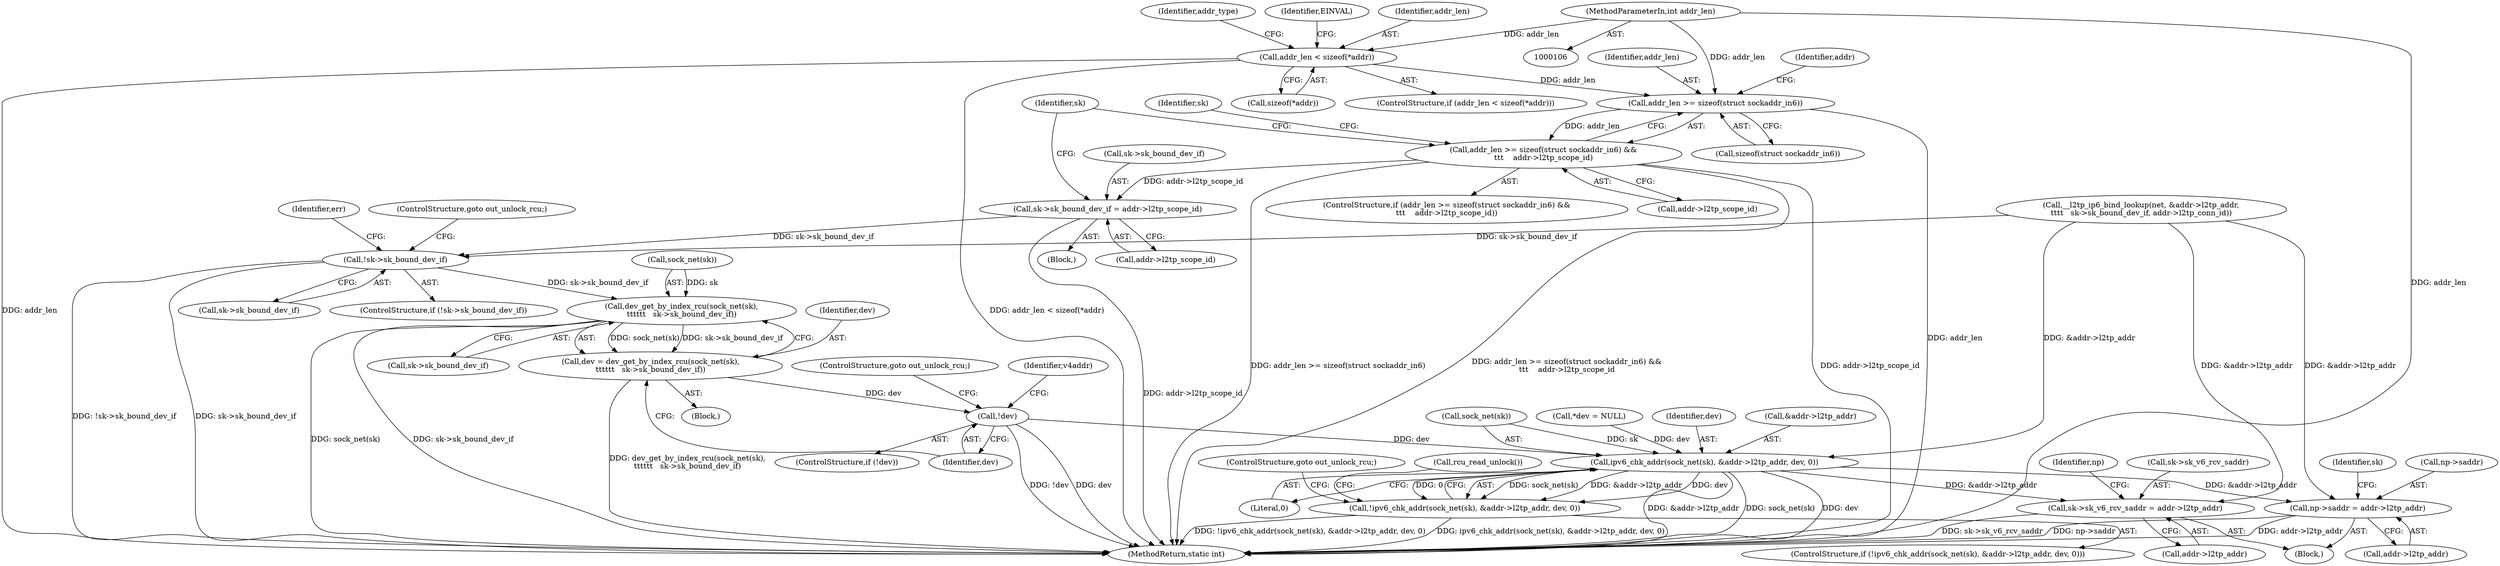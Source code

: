digraph "0_linux_32c231164b762dddefa13af5a0101032c70b50ef_0@API" {
"1000237" [label="(Call,addr_len >= sizeof(struct sockaddr_in6))"];
"1000148" [label="(Call,addr_len < sizeof(*addr))"];
"1000109" [label="(MethodParameterIn,int addr_len)"];
"1000236" [label="(Call,addr_len >= sizeof(struct sockaddr_in6) &&\n\t\t\t    addr->l2tp_scope_id)"];
"1000245" [label="(Call,sk->sk_bound_dev_if = addr->l2tp_scope_id)"];
"1000253" [label="(Call,!sk->sk_bound_dev_if)"];
"1000264" [label="(Call,dev_get_by_index_rcu(sock_net(sk),\n\t\t\t\t\t\t   sk->sk_bound_dev_if))"];
"1000262" [label="(Call,dev = dev_get_by_index_rcu(sock_net(sk),\n\t\t\t\t\t\t   sk->sk_bound_dev_if))"];
"1000271" [label="(Call,!dev)"];
"1000283" [label="(Call,ipv6_chk_addr(sock_net(sk), &addr->l2tp_addr, dev, 0))"];
"1000282" [label="(Call,!ipv6_chk_addr(sock_net(sk), &addr->l2tp_addr, dev, 0))"];
"1000303" [label="(Call,sk->sk_v6_rcv_saddr = addr->l2tp_addr)"];
"1000310" [label="(Call,np->saddr = addr->l2tp_addr)"];
"1000246" [label="(Call,sk->sk_bound_dev_if)"];
"1000157" [label="(Identifier,addr_type)"];
"1000244" [label="(Block,)"];
"1000249" [label="(Call,addr->l2tp_scope_id)"];
"1000259" [label="(Identifier,err)"];
"1000281" [label="(ControlStructure,if (!ipv6_chk_addr(sock_net(sk), &addr->l2tp_addr, dev, 0)))"];
"1000320" [label="(Identifier,sk)"];
"1000272" [label="(Identifier,dev)"];
"1000283" [label="(Call,ipv6_chk_addr(sock_net(sk), &addr->l2tp_addr, dev, 0))"];
"1000237" [label="(Call,addr_len >= sizeof(struct sockaddr_in6))"];
"1000282" [label="(Call,!ipv6_chk_addr(sock_net(sk), &addr->l2tp_addr, dev, 0))"];
"1000314" [label="(Call,addr->l2tp_addr)"];
"1000110" [label="(Block,)"];
"1000235" [label="(ControlStructure,if (addr_len >= sizeof(struct sockaddr_in6) &&\n\t\t\t    addr->l2tp_scope_id))"];
"1000242" [label="(Identifier,addr)"];
"1000273" [label="(ControlStructure,goto out_unlock_rcu;)"];
"1000265" [label="(Call,sock_net(sk))"];
"1000155" [label="(Identifier,EINVAL)"];
"1000227" [label="(Call,*dev = NULL)"];
"1000267" [label="(Call,sk->sk_bound_dev_if)"];
"1000312" [label="(Identifier,np)"];
"1000253" [label="(Call,!sk->sk_bound_dev_if)"];
"1000284" [label="(Call,sock_net(sk))"];
"1000270" [label="(ControlStructure,if (!dev))"];
"1000150" [label="(Call,sizeof(*addr))"];
"1000254" [label="(Call,sk->sk_bound_dev_if)"];
"1000239" [label="(Call,sizeof(struct sockaddr_in6))"];
"1000257" [label="(ControlStructure,goto out_unlock_rcu;)"];
"1000147" [label="(ControlStructure,if (addr_len < sizeof(*addr)))"];
"1000311" [label="(Call,np->saddr)"];
"1000357" [label="(MethodReturn,static int)"];
"1000275" [label="(Identifier,v4addr)"];
"1000185" [label="(Call,__l2tp_ip6_bind_lookup(net, &addr->l2tp_addr,\n\t\t\t\t   sk->sk_bound_dev_if, addr->l2tp_conn_id))"];
"1000310" [label="(Call,np->saddr = addr->l2tp_addr)"];
"1000290" [label="(Identifier,dev)"];
"1000252" [label="(ControlStructure,if (!sk->sk_bound_dev_if))"];
"1000149" [label="(Identifier,addr_len)"];
"1000271" [label="(Call,!dev)"];
"1000292" [label="(ControlStructure,goto out_unlock_rcu;)"];
"1000238" [label="(Identifier,addr_len)"];
"1000303" [label="(Call,sk->sk_v6_rcv_saddr = addr->l2tp_addr)"];
"1000263" [label="(Identifier,dev)"];
"1000304" [label="(Call,sk->sk_v6_rcv_saddr)"];
"1000241" [label="(Call,addr->l2tp_scope_id)"];
"1000236" [label="(Call,addr_len >= sizeof(struct sockaddr_in6) &&\n\t\t\t    addr->l2tp_scope_id)"];
"1000247" [label="(Identifier,sk)"];
"1000234" [label="(Block,)"];
"1000307" [label="(Call,addr->l2tp_addr)"];
"1000148" [label="(Call,addr_len < sizeof(*addr))"];
"1000286" [label="(Call,&addr->l2tp_addr)"];
"1000255" [label="(Identifier,sk)"];
"1000264" [label="(Call,dev_get_by_index_rcu(sock_net(sk),\n\t\t\t\t\t\t   sk->sk_bound_dev_if))"];
"1000245" [label="(Call,sk->sk_bound_dev_if = addr->l2tp_scope_id)"];
"1000291" [label="(Literal,0)"];
"1000109" [label="(MethodParameterIn,int addr_len)"];
"1000262" [label="(Call,dev = dev_get_by_index_rcu(sock_net(sk),\n\t\t\t\t\t\t   sk->sk_bound_dev_if))"];
"1000293" [label="(Call,rcu_read_unlock())"];
"1000237" -> "1000236"  [label="AST: "];
"1000237" -> "1000239"  [label="CFG: "];
"1000238" -> "1000237"  [label="AST: "];
"1000239" -> "1000237"  [label="AST: "];
"1000242" -> "1000237"  [label="CFG: "];
"1000236" -> "1000237"  [label="CFG: "];
"1000237" -> "1000357"  [label="DDG: addr_len"];
"1000237" -> "1000236"  [label="DDG: addr_len"];
"1000148" -> "1000237"  [label="DDG: addr_len"];
"1000109" -> "1000237"  [label="DDG: addr_len"];
"1000148" -> "1000147"  [label="AST: "];
"1000148" -> "1000150"  [label="CFG: "];
"1000149" -> "1000148"  [label="AST: "];
"1000150" -> "1000148"  [label="AST: "];
"1000155" -> "1000148"  [label="CFG: "];
"1000157" -> "1000148"  [label="CFG: "];
"1000148" -> "1000357"  [label="DDG: addr_len"];
"1000148" -> "1000357"  [label="DDG: addr_len < sizeof(*addr)"];
"1000109" -> "1000148"  [label="DDG: addr_len"];
"1000109" -> "1000106"  [label="AST: "];
"1000109" -> "1000357"  [label="DDG: addr_len"];
"1000236" -> "1000235"  [label="AST: "];
"1000236" -> "1000241"  [label="CFG: "];
"1000241" -> "1000236"  [label="AST: "];
"1000247" -> "1000236"  [label="CFG: "];
"1000255" -> "1000236"  [label="CFG: "];
"1000236" -> "1000357"  [label="DDG: addr_len >= sizeof(struct sockaddr_in6)"];
"1000236" -> "1000357"  [label="DDG: addr_len >= sizeof(struct sockaddr_in6) &&\n\t\t\t    addr->l2tp_scope_id"];
"1000236" -> "1000357"  [label="DDG: addr->l2tp_scope_id"];
"1000236" -> "1000245"  [label="DDG: addr->l2tp_scope_id"];
"1000245" -> "1000244"  [label="AST: "];
"1000245" -> "1000249"  [label="CFG: "];
"1000246" -> "1000245"  [label="AST: "];
"1000249" -> "1000245"  [label="AST: "];
"1000255" -> "1000245"  [label="CFG: "];
"1000245" -> "1000357"  [label="DDG: addr->l2tp_scope_id"];
"1000245" -> "1000253"  [label="DDG: sk->sk_bound_dev_if"];
"1000253" -> "1000252"  [label="AST: "];
"1000253" -> "1000254"  [label="CFG: "];
"1000254" -> "1000253"  [label="AST: "];
"1000257" -> "1000253"  [label="CFG: "];
"1000259" -> "1000253"  [label="CFG: "];
"1000253" -> "1000357"  [label="DDG: !sk->sk_bound_dev_if"];
"1000253" -> "1000357"  [label="DDG: sk->sk_bound_dev_if"];
"1000185" -> "1000253"  [label="DDG: sk->sk_bound_dev_if"];
"1000253" -> "1000264"  [label="DDG: sk->sk_bound_dev_if"];
"1000264" -> "1000262"  [label="AST: "];
"1000264" -> "1000267"  [label="CFG: "];
"1000265" -> "1000264"  [label="AST: "];
"1000267" -> "1000264"  [label="AST: "];
"1000262" -> "1000264"  [label="CFG: "];
"1000264" -> "1000357"  [label="DDG: sock_net(sk)"];
"1000264" -> "1000357"  [label="DDG: sk->sk_bound_dev_if"];
"1000264" -> "1000262"  [label="DDG: sock_net(sk)"];
"1000264" -> "1000262"  [label="DDG: sk->sk_bound_dev_if"];
"1000265" -> "1000264"  [label="DDG: sk"];
"1000262" -> "1000234"  [label="AST: "];
"1000263" -> "1000262"  [label="AST: "];
"1000272" -> "1000262"  [label="CFG: "];
"1000262" -> "1000357"  [label="DDG: dev_get_by_index_rcu(sock_net(sk),\n\t\t\t\t\t\t   sk->sk_bound_dev_if)"];
"1000262" -> "1000271"  [label="DDG: dev"];
"1000271" -> "1000270"  [label="AST: "];
"1000271" -> "1000272"  [label="CFG: "];
"1000272" -> "1000271"  [label="AST: "];
"1000273" -> "1000271"  [label="CFG: "];
"1000275" -> "1000271"  [label="CFG: "];
"1000271" -> "1000357"  [label="DDG: dev"];
"1000271" -> "1000357"  [label="DDG: !dev"];
"1000271" -> "1000283"  [label="DDG: dev"];
"1000283" -> "1000282"  [label="AST: "];
"1000283" -> "1000291"  [label="CFG: "];
"1000284" -> "1000283"  [label="AST: "];
"1000286" -> "1000283"  [label="AST: "];
"1000290" -> "1000283"  [label="AST: "];
"1000291" -> "1000283"  [label="AST: "];
"1000282" -> "1000283"  [label="CFG: "];
"1000283" -> "1000357"  [label="DDG: &addr->l2tp_addr"];
"1000283" -> "1000357"  [label="DDG: sock_net(sk)"];
"1000283" -> "1000357"  [label="DDG: dev"];
"1000283" -> "1000282"  [label="DDG: sock_net(sk)"];
"1000283" -> "1000282"  [label="DDG: &addr->l2tp_addr"];
"1000283" -> "1000282"  [label="DDG: dev"];
"1000283" -> "1000282"  [label="DDG: 0"];
"1000284" -> "1000283"  [label="DDG: sk"];
"1000185" -> "1000283"  [label="DDG: &addr->l2tp_addr"];
"1000227" -> "1000283"  [label="DDG: dev"];
"1000283" -> "1000303"  [label="DDG: &addr->l2tp_addr"];
"1000283" -> "1000310"  [label="DDG: &addr->l2tp_addr"];
"1000282" -> "1000281"  [label="AST: "];
"1000292" -> "1000282"  [label="CFG: "];
"1000293" -> "1000282"  [label="CFG: "];
"1000282" -> "1000357"  [label="DDG: !ipv6_chk_addr(sock_net(sk), &addr->l2tp_addr, dev, 0)"];
"1000282" -> "1000357"  [label="DDG: ipv6_chk_addr(sock_net(sk), &addr->l2tp_addr, dev, 0)"];
"1000303" -> "1000110"  [label="AST: "];
"1000303" -> "1000307"  [label="CFG: "];
"1000304" -> "1000303"  [label="AST: "];
"1000307" -> "1000303"  [label="AST: "];
"1000312" -> "1000303"  [label="CFG: "];
"1000303" -> "1000357"  [label="DDG: sk->sk_v6_rcv_saddr"];
"1000185" -> "1000303"  [label="DDG: &addr->l2tp_addr"];
"1000310" -> "1000110"  [label="AST: "];
"1000310" -> "1000314"  [label="CFG: "];
"1000311" -> "1000310"  [label="AST: "];
"1000314" -> "1000310"  [label="AST: "];
"1000320" -> "1000310"  [label="CFG: "];
"1000310" -> "1000357"  [label="DDG: np->saddr"];
"1000310" -> "1000357"  [label="DDG: addr->l2tp_addr"];
"1000185" -> "1000310"  [label="DDG: &addr->l2tp_addr"];
}
